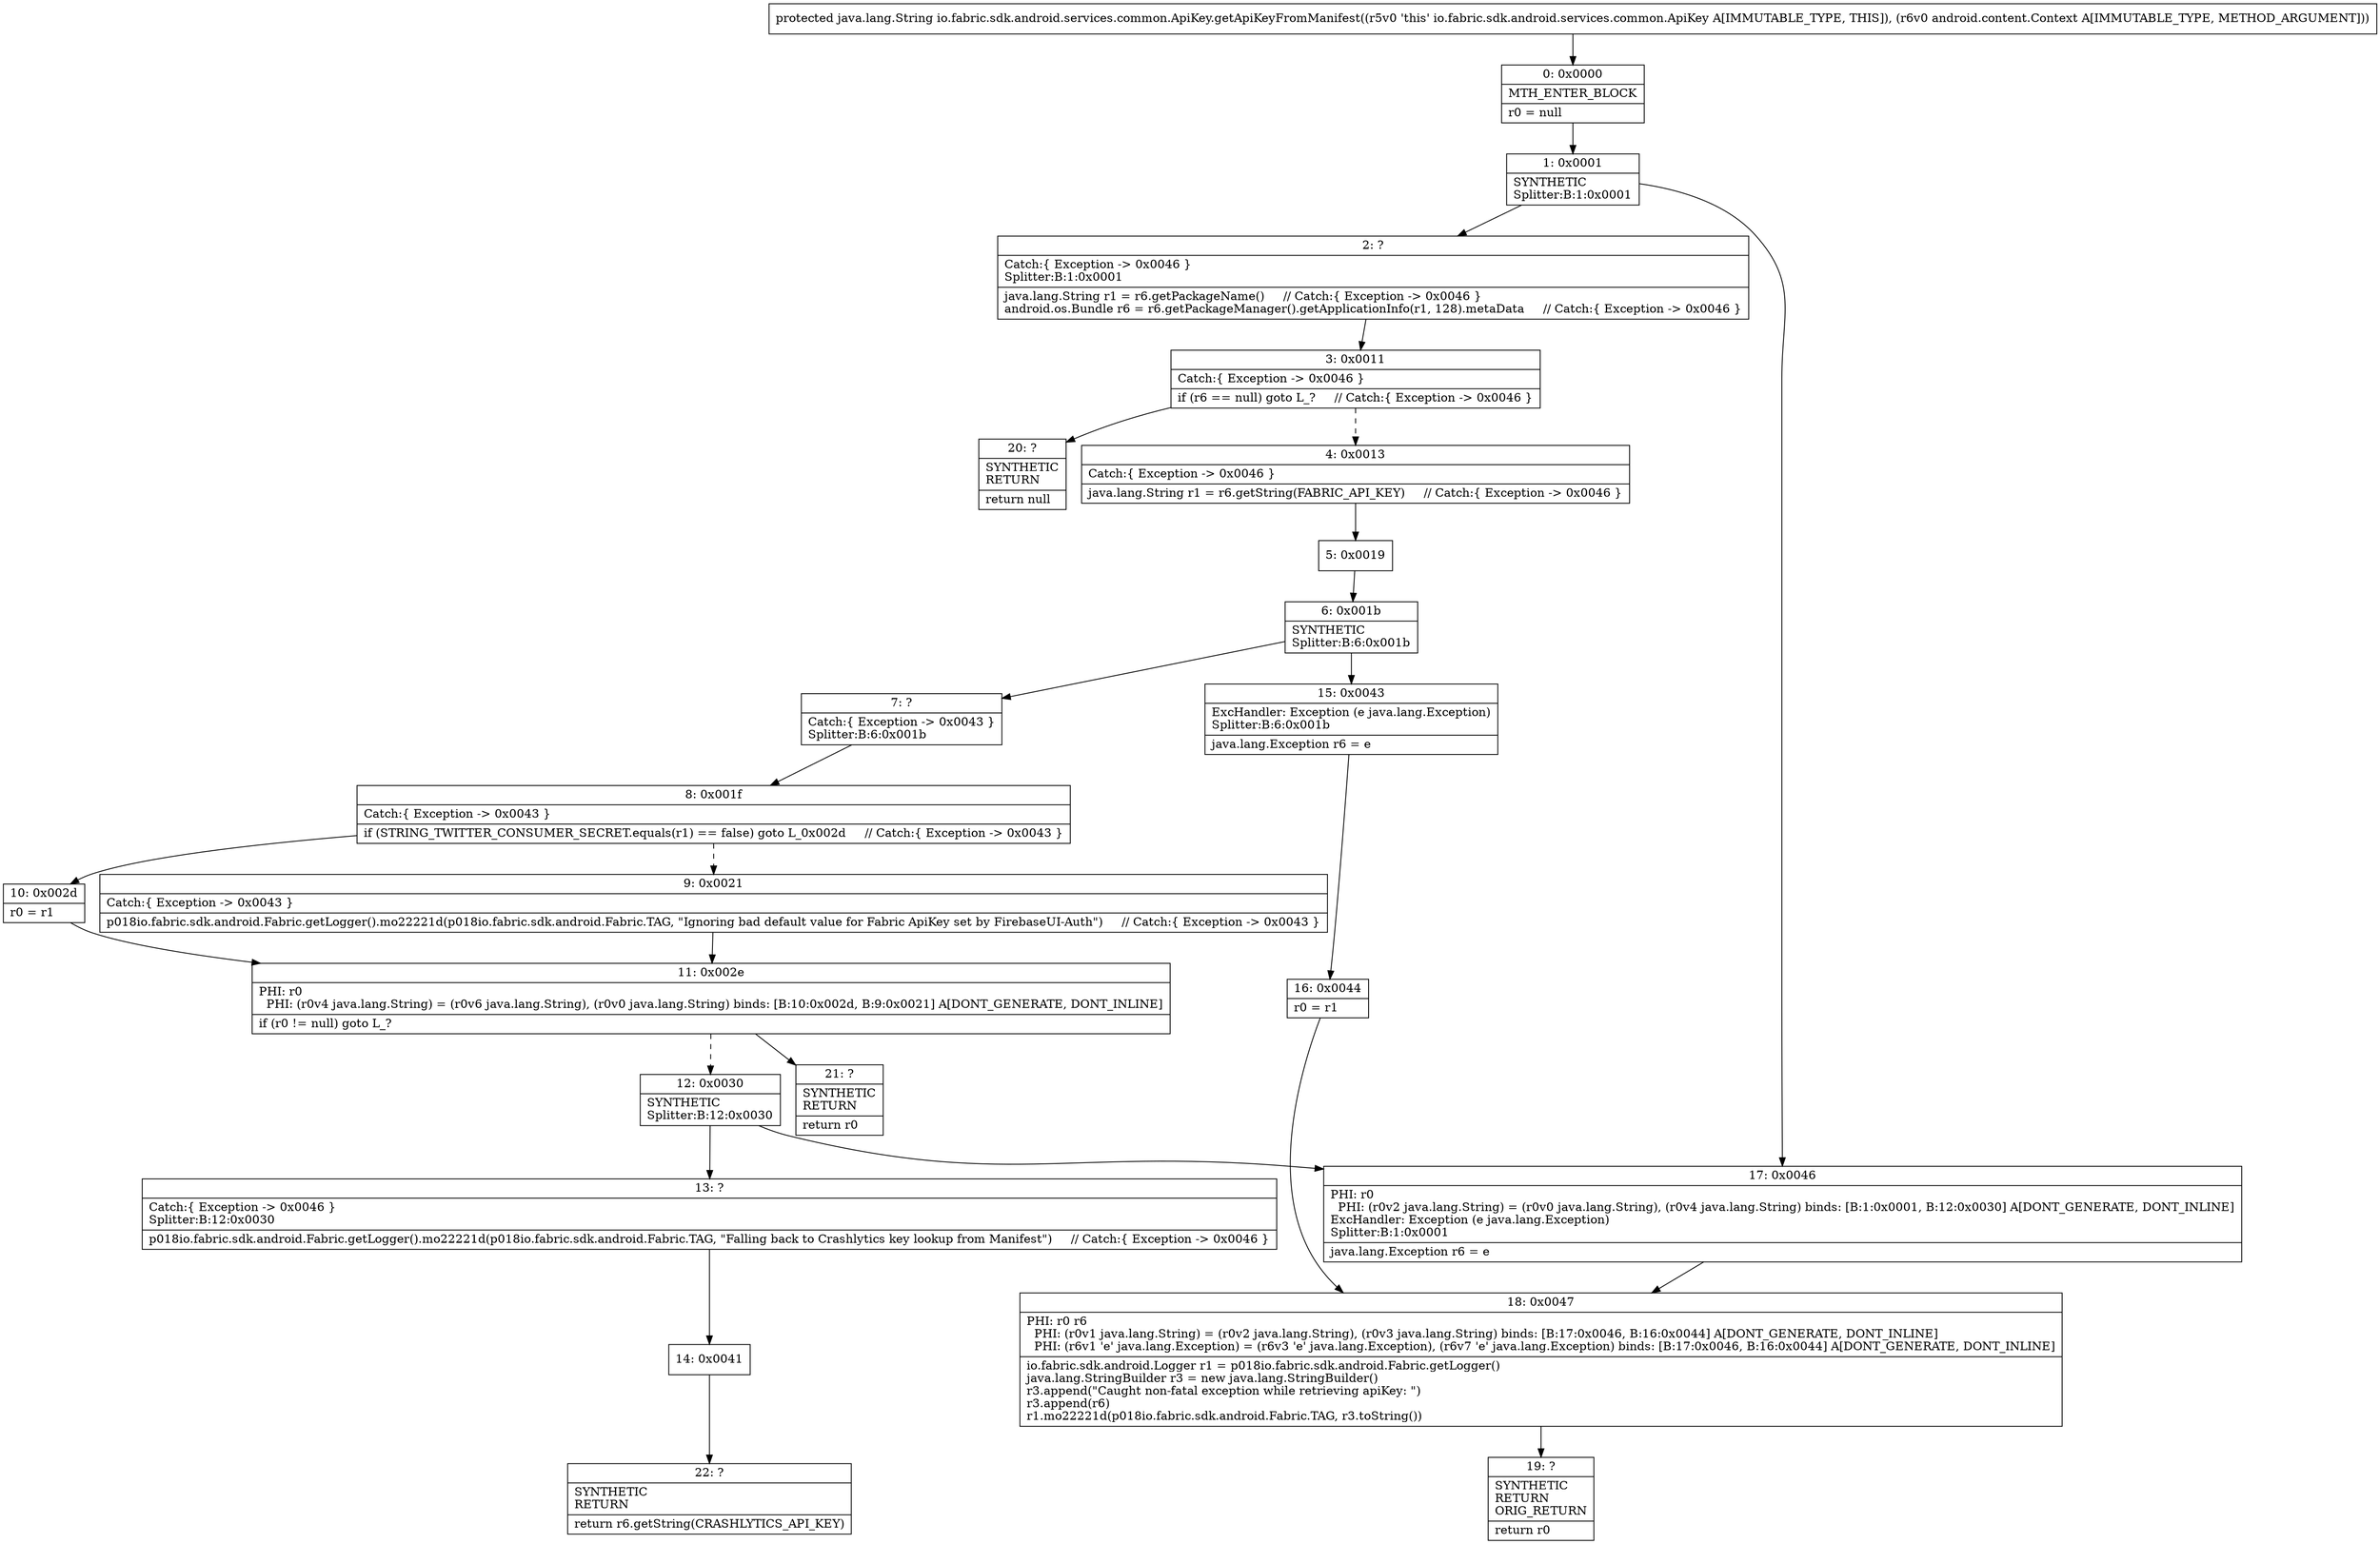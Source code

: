 digraph "CFG forio.fabric.sdk.android.services.common.ApiKey.getApiKeyFromManifest(Landroid\/content\/Context;)Ljava\/lang\/String;" {
Node_0 [shape=record,label="{0\:\ 0x0000|MTH_ENTER_BLOCK\l|r0 = null\l}"];
Node_1 [shape=record,label="{1\:\ 0x0001|SYNTHETIC\lSplitter:B:1:0x0001\l}"];
Node_2 [shape=record,label="{2\:\ ?|Catch:\{ Exception \-\> 0x0046 \}\lSplitter:B:1:0x0001\l|java.lang.String r1 = r6.getPackageName()     \/\/ Catch:\{ Exception \-\> 0x0046 \}\landroid.os.Bundle r6 = r6.getPackageManager().getApplicationInfo(r1, 128).metaData     \/\/ Catch:\{ Exception \-\> 0x0046 \}\l}"];
Node_3 [shape=record,label="{3\:\ 0x0011|Catch:\{ Exception \-\> 0x0046 \}\l|if (r6 == null) goto L_?     \/\/ Catch:\{ Exception \-\> 0x0046 \}\l}"];
Node_4 [shape=record,label="{4\:\ 0x0013|Catch:\{ Exception \-\> 0x0046 \}\l|java.lang.String r1 = r6.getString(FABRIC_API_KEY)     \/\/ Catch:\{ Exception \-\> 0x0046 \}\l}"];
Node_5 [shape=record,label="{5\:\ 0x0019}"];
Node_6 [shape=record,label="{6\:\ 0x001b|SYNTHETIC\lSplitter:B:6:0x001b\l}"];
Node_7 [shape=record,label="{7\:\ ?|Catch:\{ Exception \-\> 0x0043 \}\lSplitter:B:6:0x001b\l}"];
Node_8 [shape=record,label="{8\:\ 0x001f|Catch:\{ Exception \-\> 0x0043 \}\l|if (STRING_TWITTER_CONSUMER_SECRET.equals(r1) == false) goto L_0x002d     \/\/ Catch:\{ Exception \-\> 0x0043 \}\l}"];
Node_9 [shape=record,label="{9\:\ 0x0021|Catch:\{ Exception \-\> 0x0043 \}\l|p018io.fabric.sdk.android.Fabric.getLogger().mo22221d(p018io.fabric.sdk.android.Fabric.TAG, \"Ignoring bad default value for Fabric ApiKey set by FirebaseUI\-Auth\")     \/\/ Catch:\{ Exception \-\> 0x0043 \}\l}"];
Node_10 [shape=record,label="{10\:\ 0x002d|r0 = r1\l}"];
Node_11 [shape=record,label="{11\:\ 0x002e|PHI: r0 \l  PHI: (r0v4 java.lang.String) = (r0v6 java.lang.String), (r0v0 java.lang.String) binds: [B:10:0x002d, B:9:0x0021] A[DONT_GENERATE, DONT_INLINE]\l|if (r0 != null) goto L_?\l}"];
Node_12 [shape=record,label="{12\:\ 0x0030|SYNTHETIC\lSplitter:B:12:0x0030\l}"];
Node_13 [shape=record,label="{13\:\ ?|Catch:\{ Exception \-\> 0x0046 \}\lSplitter:B:12:0x0030\l|p018io.fabric.sdk.android.Fabric.getLogger().mo22221d(p018io.fabric.sdk.android.Fabric.TAG, \"Falling back to Crashlytics key lookup from Manifest\")     \/\/ Catch:\{ Exception \-\> 0x0046 \}\l}"];
Node_14 [shape=record,label="{14\:\ 0x0041}"];
Node_15 [shape=record,label="{15\:\ 0x0043|ExcHandler: Exception (e java.lang.Exception)\lSplitter:B:6:0x001b\l|java.lang.Exception r6 = e\l}"];
Node_16 [shape=record,label="{16\:\ 0x0044|r0 = r1\l}"];
Node_17 [shape=record,label="{17\:\ 0x0046|PHI: r0 \l  PHI: (r0v2 java.lang.String) = (r0v0 java.lang.String), (r0v4 java.lang.String) binds: [B:1:0x0001, B:12:0x0030] A[DONT_GENERATE, DONT_INLINE]\lExcHandler: Exception (e java.lang.Exception)\lSplitter:B:1:0x0001\l|java.lang.Exception r6 = e\l}"];
Node_18 [shape=record,label="{18\:\ 0x0047|PHI: r0 r6 \l  PHI: (r0v1 java.lang.String) = (r0v2 java.lang.String), (r0v3 java.lang.String) binds: [B:17:0x0046, B:16:0x0044] A[DONT_GENERATE, DONT_INLINE]\l  PHI: (r6v1 'e' java.lang.Exception) = (r6v3 'e' java.lang.Exception), (r6v7 'e' java.lang.Exception) binds: [B:17:0x0046, B:16:0x0044] A[DONT_GENERATE, DONT_INLINE]\l|io.fabric.sdk.android.Logger r1 = p018io.fabric.sdk.android.Fabric.getLogger()\ljava.lang.StringBuilder r3 = new java.lang.StringBuilder()\lr3.append(\"Caught non\-fatal exception while retrieving apiKey: \")\lr3.append(r6)\lr1.mo22221d(p018io.fabric.sdk.android.Fabric.TAG, r3.toString())\l}"];
Node_19 [shape=record,label="{19\:\ ?|SYNTHETIC\lRETURN\lORIG_RETURN\l|return r0\l}"];
Node_20 [shape=record,label="{20\:\ ?|SYNTHETIC\lRETURN\l|return null\l}"];
Node_21 [shape=record,label="{21\:\ ?|SYNTHETIC\lRETURN\l|return r0\l}"];
Node_22 [shape=record,label="{22\:\ ?|SYNTHETIC\lRETURN\l|return r6.getString(CRASHLYTICS_API_KEY)\l}"];
MethodNode[shape=record,label="{protected java.lang.String io.fabric.sdk.android.services.common.ApiKey.getApiKeyFromManifest((r5v0 'this' io.fabric.sdk.android.services.common.ApiKey A[IMMUTABLE_TYPE, THIS]), (r6v0 android.content.Context A[IMMUTABLE_TYPE, METHOD_ARGUMENT])) }"];
MethodNode -> Node_0;
Node_0 -> Node_1;
Node_1 -> Node_2;
Node_1 -> Node_17;
Node_2 -> Node_3;
Node_3 -> Node_4[style=dashed];
Node_3 -> Node_20;
Node_4 -> Node_5;
Node_5 -> Node_6;
Node_6 -> Node_7;
Node_6 -> Node_15;
Node_7 -> Node_8;
Node_8 -> Node_9[style=dashed];
Node_8 -> Node_10;
Node_9 -> Node_11;
Node_10 -> Node_11;
Node_11 -> Node_12[style=dashed];
Node_11 -> Node_21;
Node_12 -> Node_13;
Node_12 -> Node_17;
Node_13 -> Node_14;
Node_14 -> Node_22;
Node_15 -> Node_16;
Node_16 -> Node_18;
Node_17 -> Node_18;
Node_18 -> Node_19;
}


